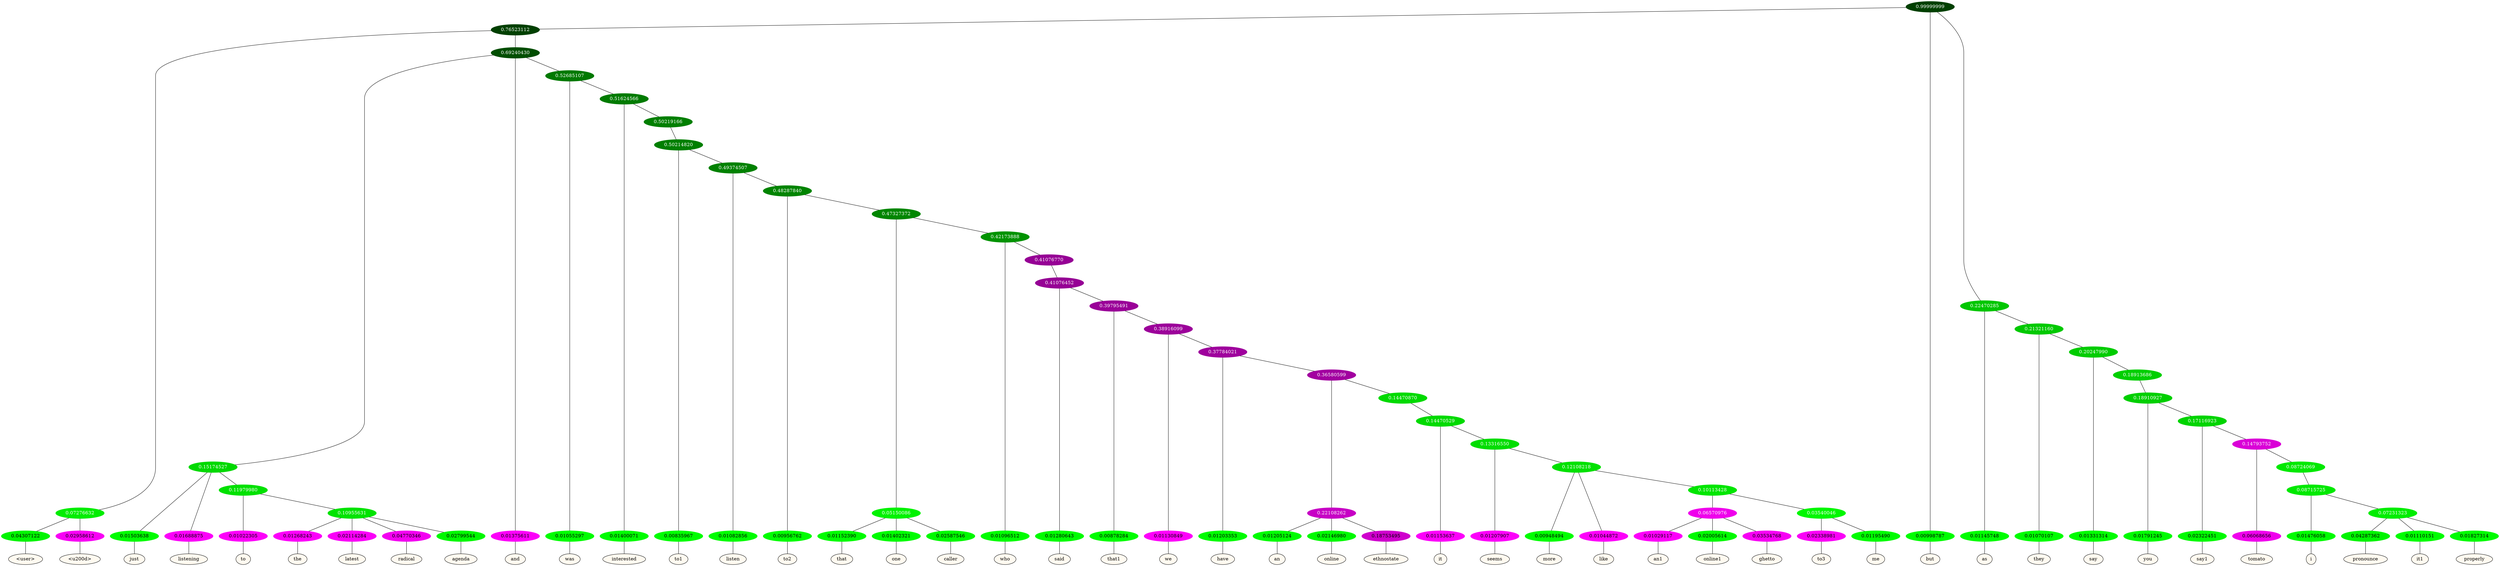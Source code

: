 graph {
	node [format=png height=0.15 nodesep=0.001 ordering=out overlap=prism overlap_scaling=0.01 ranksep=0.001 ratio=0.2 style=filled width=0.15]
	{
		rank=same
		a_w_8 [label="\<user\>" color=black fillcolor=floralwhite style="filled,solid"]
		a_w_9 [label="\<u200d\>" color=black fillcolor=floralwhite style="filled,solid"]
		a_w_15 [label=just color=black fillcolor=floralwhite style="filled,solid"]
		a_w_16 [label=listening color=black fillcolor=floralwhite style="filled,solid"]
		a_w_22 [label=to color=black fillcolor=floralwhite style="filled,solid"]
		a_w_27 [label=the color=black fillcolor=floralwhite style="filled,solid"]
		a_w_28 [label=latest color=black fillcolor=floralwhite style="filled,solid"]
		a_w_29 [label=radical color=black fillcolor=floralwhite style="filled,solid"]
		a_w_30 [label=agenda color=black fillcolor=floralwhite style="filled,solid"]
		a_w_11 [label=and color=black fillcolor=floralwhite style="filled,solid"]
		a_w_18 [label=was color=black fillcolor=floralwhite style="filled,solid"]
		a_w_24 [label=interested color=black fillcolor=floralwhite style="filled,solid"]
		a_w_34 [label=to1 color=black fillcolor=floralwhite style="filled,solid"]
		a_w_38 [label=listen color=black fillcolor=floralwhite style="filled,solid"]
		a_w_42 [label=to2 color=black fillcolor=floralwhite style="filled,solid"]
		a_w_49 [label=that color=black fillcolor=floralwhite style="filled,solid"]
		a_w_50 [label=one color=black fillcolor=floralwhite style="filled,solid"]
		a_w_51 [label=caller color=black fillcolor=floralwhite style="filled,solid"]
		a_w_52 [label=who color=black fillcolor=floralwhite style="filled,solid"]
		a_w_58 [label=said color=black fillcolor=floralwhite style="filled,solid"]
		a_w_60 [label=that1 color=black fillcolor=floralwhite style="filled,solid"]
		a_w_62 [label=we color=black fillcolor=floralwhite style="filled,solid"]
		a_w_64 [label=have color=black fillcolor=floralwhite style="filled,solid"]
		a_w_68 [label=an color=black fillcolor=floralwhite style="filled,solid"]
		a_w_69 [label=online color=black fillcolor=floralwhite style="filled,solid"]
		a_w_70 [label=ethnostate color=black fillcolor=floralwhite style="filled,solid"]
		a_w_72 [label=it color=black fillcolor=floralwhite style="filled,solid"]
		a_w_74 [label=seems color=black fillcolor=floralwhite style="filled,solid"]
		a_w_76 [label=more color=black fillcolor=floralwhite style="filled,solid"]
		a_w_77 [label=like color=black fillcolor=floralwhite style="filled,solid"]
		a_w_81 [label=an1 color=black fillcolor=floralwhite style="filled,solid"]
		a_w_82 [label=online1 color=black fillcolor=floralwhite style="filled,solid"]
		a_w_83 [label=ghetto color=black fillcolor=floralwhite style="filled,solid"]
		a_w_84 [label=to3 color=black fillcolor=floralwhite style="filled,solid"]
		a_w_85 [label=me color=black fillcolor=floralwhite style="filled,solid"]
		a_w_2 [label=but color=black fillcolor=floralwhite style="filled,solid"]
		a_w_6 [label=as color=black fillcolor=floralwhite style="filled,solid"]
		a_w_13 [label=they color=black fillcolor=floralwhite style="filled,solid"]
		a_w_20 [label=say color=black fillcolor=floralwhite style="filled,solid"]
		a_w_32 [label=you color=black fillcolor=floralwhite style="filled,solid"]
		a_w_36 [label=say1 color=black fillcolor=floralwhite style="filled,solid"]
		a_w_40 [label=tomato color=black fillcolor=floralwhite style="filled,solid"]
		a_w_47 [label=i color=black fillcolor=floralwhite style="filled,solid"]
		a_w_54 [label=pronounce color=black fillcolor=floralwhite style="filled,solid"]
		a_w_55 [label=it1 color=black fillcolor=floralwhite style="filled,solid"]
		a_w_56 [label=properly color=black fillcolor=floralwhite style="filled,solid"]
	}
	a_n_8 -- a_w_8
	a_n_9 -- a_w_9
	a_n_15 -- a_w_15
	a_n_16 -- a_w_16
	a_n_22 -- a_w_22
	a_n_27 -- a_w_27
	a_n_28 -- a_w_28
	a_n_29 -- a_w_29
	a_n_30 -- a_w_30
	a_n_11 -- a_w_11
	a_n_18 -- a_w_18
	a_n_24 -- a_w_24
	a_n_34 -- a_w_34
	a_n_38 -- a_w_38
	a_n_42 -- a_w_42
	a_n_49 -- a_w_49
	a_n_50 -- a_w_50
	a_n_51 -- a_w_51
	a_n_52 -- a_w_52
	a_n_58 -- a_w_58
	a_n_60 -- a_w_60
	a_n_62 -- a_w_62
	a_n_64 -- a_w_64
	a_n_68 -- a_w_68
	a_n_69 -- a_w_69
	a_n_70 -- a_w_70
	a_n_72 -- a_w_72
	a_n_74 -- a_w_74
	a_n_76 -- a_w_76
	a_n_77 -- a_w_77
	a_n_81 -- a_w_81
	a_n_82 -- a_w_82
	a_n_83 -- a_w_83
	a_n_84 -- a_w_84
	a_n_85 -- a_w_85
	a_n_2 -- a_w_2
	a_n_6 -- a_w_6
	a_n_13 -- a_w_13
	a_n_20 -- a_w_20
	a_n_32 -- a_w_32
	a_n_36 -- a_w_36
	a_n_40 -- a_w_40
	a_n_47 -- a_w_47
	a_n_54 -- a_w_54
	a_n_55 -- a_w_55
	a_n_56 -- a_w_56
	{
		rank=same
		a_n_8 [label=0.04307122 color="0.334 1.000 0.957" fontcolor=black]
		a_n_9 [label=0.02958612 color="0.835 1.000 0.970" fontcolor=black]
		a_n_15 [label=0.01503638 color="0.334 1.000 0.985" fontcolor=black]
		a_n_16 [label=0.01688875 color="0.835 1.000 0.983" fontcolor=black]
		a_n_22 [label=0.01022305 color="0.835 1.000 0.990" fontcolor=black]
		a_n_27 [label=0.01268243 color="0.835 1.000 0.987" fontcolor=black]
		a_n_28 [label=0.02114284 color="0.835 1.000 0.979" fontcolor=black]
		a_n_29 [label=0.04770346 color="0.835 1.000 0.952" fontcolor=black]
		a_n_30 [label=0.02799544 color="0.334 1.000 0.972" fontcolor=black]
		a_n_11 [label=0.01375611 color="0.835 1.000 0.986" fontcolor=black]
		a_n_18 [label=0.01055297 color="0.334 1.000 0.989" fontcolor=black]
		a_n_24 [label=0.01400071 color="0.334 1.000 0.986" fontcolor=black]
		a_n_34 [label=0.00835967 color="0.334 1.000 0.992" fontcolor=black]
		a_n_38 [label=0.01082856 color="0.334 1.000 0.989" fontcolor=black]
		a_n_42 [label=0.00956762 color="0.334 1.000 0.990" fontcolor=black]
		a_n_49 [label=0.01152390 color="0.334 1.000 0.988" fontcolor=black]
		a_n_50 [label=0.01402321 color="0.334 1.000 0.986" fontcolor=black]
		a_n_51 [label=0.02587546 color="0.334 1.000 0.974" fontcolor=black]
		a_n_52 [label=0.01096512 color="0.334 1.000 0.989" fontcolor=black]
		a_n_58 [label=0.01280643 color="0.334 1.000 0.987" fontcolor=black]
		a_n_60 [label=0.00878284 color="0.334 1.000 0.991" fontcolor=black]
		a_n_62 [label=0.01130849 color="0.835 1.000 0.989" fontcolor=black]
		a_n_64 [label=0.01203353 color="0.334 1.000 0.988" fontcolor=black]
		a_n_68 [label=0.01205124 color="0.334 1.000 0.988" fontcolor=black]
		a_n_69 [label=0.02146980 color="0.334 1.000 0.979" fontcolor=black]
		a_n_70 [label=0.18753495 color="0.835 1.000 0.812" fontcolor=black]
		a_n_72 [label=0.01153637 color="0.835 1.000 0.988" fontcolor=black]
		a_n_74 [label=0.01207907 color="0.835 1.000 0.988" fontcolor=black]
		a_n_76 [label=0.00948494 color="0.334 1.000 0.991" fontcolor=black]
		a_n_77 [label=0.01044872 color="0.835 1.000 0.990" fontcolor=black]
		a_n_81 [label=0.01029117 color="0.835 1.000 0.990" fontcolor=black]
		a_n_82 [label=0.02005614 color="0.334 1.000 0.980" fontcolor=black]
		a_n_83 [label=0.03534768 color="0.835 1.000 0.965" fontcolor=black]
		a_n_84 [label=0.02338981 color="0.835 1.000 0.977" fontcolor=black]
		a_n_85 [label=0.01195490 color="0.334 1.000 0.988" fontcolor=black]
		a_n_2 [label=0.00998787 color="0.334 1.000 0.990" fontcolor=black]
		a_n_6 [label=0.01145748 color="0.334 1.000 0.989" fontcolor=black]
		a_n_13 [label=0.01070107 color="0.334 1.000 0.989" fontcolor=black]
		a_n_20 [label=0.01331314 color="0.334 1.000 0.987" fontcolor=black]
		a_n_32 [label=0.01791245 color="0.334 1.000 0.982" fontcolor=black]
		a_n_36 [label=0.02322451 color="0.334 1.000 0.977" fontcolor=black]
		a_n_40 [label=0.06068656 color="0.835 1.000 0.939" fontcolor=black]
		a_n_47 [label=0.01476058 color="0.334 1.000 0.985" fontcolor=black]
		a_n_54 [label=0.04287362 color="0.334 1.000 0.957" fontcolor=black]
		a_n_55 [label=0.01110151 color="0.334 1.000 0.989" fontcolor=black]
		a_n_56 [label=0.01827314 color="0.334 1.000 0.982" fontcolor=black]
	}
	a_n_0 [label=0.99999999 color="0.334 1.000 0.250" fontcolor=grey99]
	a_n_1 [label=0.76523112 color="0.334 1.000 0.250" fontcolor=grey99]
	a_n_0 -- a_n_1
	a_n_0 -- a_n_2
	a_n_3 [label=0.22470285 color="0.334 1.000 0.775" fontcolor=grey99]
	a_n_0 -- a_n_3
	a_n_4 [label=0.07276632 color="0.334 1.000 0.927" fontcolor=grey99]
	a_n_1 -- a_n_4
	a_n_5 [label=0.69240430 color="0.334 1.000 0.308" fontcolor=grey99]
	a_n_1 -- a_n_5
	a_n_3 -- a_n_6
	a_n_7 [label=0.21321160 color="0.334 1.000 0.787" fontcolor=grey99]
	a_n_3 -- a_n_7
	a_n_4 -- a_n_8
	a_n_4 -- a_n_9
	a_n_10 [label=0.15174527 color="0.334 1.000 0.848" fontcolor=grey99]
	a_n_5 -- a_n_10
	a_n_5 -- a_n_11
	a_n_12 [label=0.52685107 color="0.334 1.000 0.473" fontcolor=grey99]
	a_n_5 -- a_n_12
	a_n_7 -- a_n_13
	a_n_14 [label=0.20247990 color="0.334 1.000 0.798" fontcolor=grey99]
	a_n_7 -- a_n_14
	a_n_10 -- a_n_15
	a_n_10 -- a_n_16
	a_n_17 [label=0.11979980 color="0.334 1.000 0.880" fontcolor=grey99]
	a_n_10 -- a_n_17
	a_n_12 -- a_n_18
	a_n_19 [label=0.51624566 color="0.334 1.000 0.484" fontcolor=grey99]
	a_n_12 -- a_n_19
	a_n_14 -- a_n_20
	a_n_21 [label=0.18913686 color="0.334 1.000 0.811" fontcolor=grey99]
	a_n_14 -- a_n_21
	a_n_17 -- a_n_22
	a_n_23 [label=0.10955631 color="0.334 1.000 0.890" fontcolor=grey99]
	a_n_17 -- a_n_23
	a_n_19 -- a_n_24
	a_n_25 [label=0.50219166 color="0.334 1.000 0.498" fontcolor=grey99]
	a_n_19 -- a_n_25
	a_n_26 [label=0.18910927 color="0.334 1.000 0.811" fontcolor=grey99]
	a_n_21 -- a_n_26
	a_n_23 -- a_n_27
	a_n_23 -- a_n_28
	a_n_23 -- a_n_29
	a_n_23 -- a_n_30
	a_n_31 [label=0.50214820 color="0.334 1.000 0.498" fontcolor=grey99]
	a_n_25 -- a_n_31
	a_n_26 -- a_n_32
	a_n_33 [label=0.17116923 color="0.334 1.000 0.829" fontcolor=grey99]
	a_n_26 -- a_n_33
	a_n_31 -- a_n_34
	a_n_35 [label=0.49374507 color="0.334 1.000 0.506" fontcolor=grey99]
	a_n_31 -- a_n_35
	a_n_33 -- a_n_36
	a_n_37 [label=0.14793752 color="0.835 1.000 0.852" fontcolor=grey99]
	a_n_33 -- a_n_37
	a_n_35 -- a_n_38
	a_n_39 [label=0.48287840 color="0.334 1.000 0.517" fontcolor=grey99]
	a_n_35 -- a_n_39
	a_n_37 -- a_n_40
	a_n_41 [label=0.08724069 color="0.334 1.000 0.913" fontcolor=grey99]
	a_n_37 -- a_n_41
	a_n_39 -- a_n_42
	a_n_43 [label=0.47327372 color="0.334 1.000 0.527" fontcolor=grey99]
	a_n_39 -- a_n_43
	a_n_44 [label=0.08715725 color="0.334 1.000 0.913" fontcolor=grey99]
	a_n_41 -- a_n_44
	a_n_45 [label=0.05150086 color="0.334 1.000 0.948" fontcolor=grey99]
	a_n_43 -- a_n_45
	a_n_46 [label=0.42173888 color="0.334 1.000 0.578" fontcolor=grey99]
	a_n_43 -- a_n_46
	a_n_44 -- a_n_47
	a_n_48 [label=0.07231323 color="0.334 1.000 0.928" fontcolor=grey99]
	a_n_44 -- a_n_48
	a_n_45 -- a_n_49
	a_n_45 -- a_n_50
	a_n_45 -- a_n_51
	a_n_46 -- a_n_52
	a_n_53 [label=0.41076770 color="0.835 1.000 0.589" fontcolor=grey99]
	a_n_46 -- a_n_53
	a_n_48 -- a_n_54
	a_n_48 -- a_n_55
	a_n_48 -- a_n_56
	a_n_57 [label=0.41076452 color="0.835 1.000 0.589" fontcolor=grey99]
	a_n_53 -- a_n_57
	a_n_57 -- a_n_58
	a_n_59 [label=0.39795491 color="0.835 1.000 0.602" fontcolor=grey99]
	a_n_57 -- a_n_59
	a_n_59 -- a_n_60
	a_n_61 [label=0.38916099 color="0.835 1.000 0.611" fontcolor=grey99]
	a_n_59 -- a_n_61
	a_n_61 -- a_n_62
	a_n_63 [label=0.37784021 color="0.835 1.000 0.622" fontcolor=grey99]
	a_n_61 -- a_n_63
	a_n_63 -- a_n_64
	a_n_65 [label=0.36580599 color="0.835 1.000 0.634" fontcolor=grey99]
	a_n_63 -- a_n_65
	a_n_66 [label=0.22108262 color="0.835 1.000 0.779" fontcolor=grey99]
	a_n_65 -- a_n_66
	a_n_67 [label=0.14470870 color="0.334 1.000 0.855" fontcolor=grey99]
	a_n_65 -- a_n_67
	a_n_66 -- a_n_68
	a_n_66 -- a_n_69
	a_n_66 -- a_n_70
	a_n_71 [label=0.14470529 color="0.334 1.000 0.855" fontcolor=grey99]
	a_n_67 -- a_n_71
	a_n_71 -- a_n_72
	a_n_73 [label=0.13316550 color="0.334 1.000 0.867" fontcolor=grey99]
	a_n_71 -- a_n_73
	a_n_73 -- a_n_74
	a_n_75 [label=0.12108218 color="0.334 1.000 0.879" fontcolor=grey99]
	a_n_73 -- a_n_75
	a_n_75 -- a_n_76
	a_n_75 -- a_n_77
	a_n_78 [label=0.10113428 color="0.334 1.000 0.899" fontcolor=grey99]
	a_n_75 -- a_n_78
	a_n_79 [label=0.06570976 color="0.835 1.000 0.934" fontcolor=grey99]
	a_n_78 -- a_n_79
	a_n_80 [label=0.03540046 color="0.334 1.000 0.965" fontcolor=grey99]
	a_n_78 -- a_n_80
	a_n_79 -- a_n_81
	a_n_79 -- a_n_82
	a_n_79 -- a_n_83
	a_n_80 -- a_n_84
	a_n_80 -- a_n_85
}
